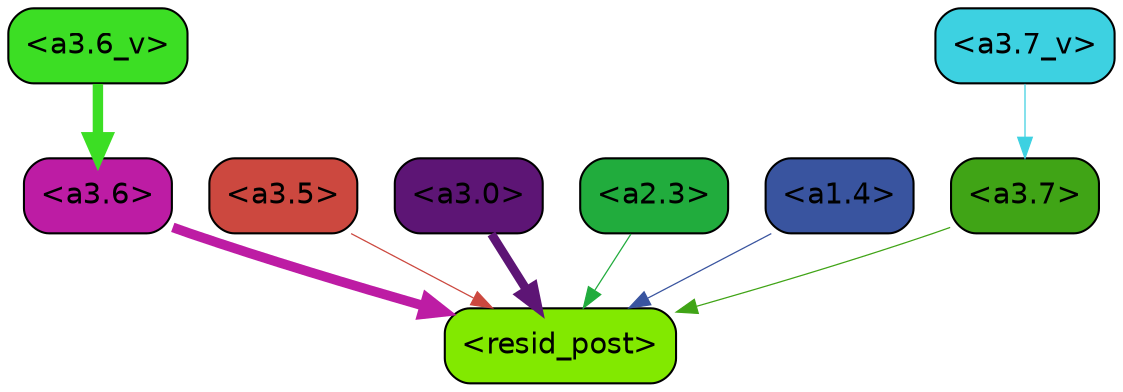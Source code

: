 strict digraph "" {
	graph [bgcolor=transparent,
		layout=dot,
		overlap=false,
		splines=true
	];
	"<a3.7>"	[color=black,
		fillcolor="#40a416",
		fontname=Helvetica,
		shape=box,
		style="filled, rounded"];
	"<resid_post>"	[color=black,
		fillcolor="#82e900",
		fontname=Helvetica,
		shape=box,
		style="filled, rounded"];
	"<a3.7>" -> "<resid_post>"	[color="#40a416",
		penwidth=0.6];
	"<a3.6>"	[color=black,
		fillcolor="#bd1ca4",
		fontname=Helvetica,
		shape=box,
		style="filled, rounded"];
	"<a3.6>" -> "<resid_post>"	[color="#bd1ca4",
		penwidth=4.6696330308914185];
	"<a3.5>"	[color=black,
		fillcolor="#cc483f",
		fontname=Helvetica,
		shape=box,
		style="filled, rounded"];
	"<a3.5>" -> "<resid_post>"	[color="#cc483f",
		penwidth=0.6];
	"<a3.0>"	[color=black,
		fillcolor="#5d1575",
		fontname=Helvetica,
		shape=box,
		style="filled, rounded"];
	"<a3.0>" -> "<resid_post>"	[color="#5d1575",
		penwidth=4.282557368278503];
	"<a2.3>"	[color=black,
		fillcolor="#21ac3d",
		fontname=Helvetica,
		shape=box,
		style="filled, rounded"];
	"<a2.3>" -> "<resid_post>"	[color="#21ac3d",
		penwidth=0.6];
	"<a1.4>"	[color=black,
		fillcolor="#39549f",
		fontname=Helvetica,
		shape=box,
		style="filled, rounded"];
	"<a1.4>" -> "<resid_post>"	[color="#39549f",
		penwidth=0.6];
	"<a3.7_v>"	[color=black,
		fillcolor="#3dd1e1",
		fontname=Helvetica,
		shape=box,
		style="filled, rounded"];
	"<a3.7_v>" -> "<a3.7>"	[color="#3dd1e1",
		penwidth=0.6];
	"<a3.6_v>"	[color=black,
		fillcolor="#3cde24",
		fontname=Helvetica,
		shape=box,
		style="filled, rounded"];
	"<a3.6_v>" -> "<a3.6>"	[color="#3cde24",
		penwidth=5.002329230308533];
}
